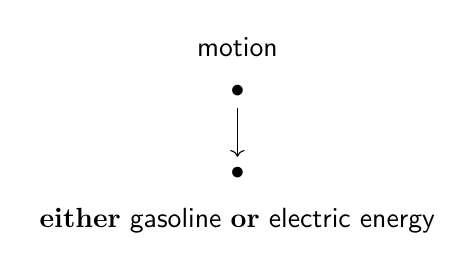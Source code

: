     \begin{tikzcd}
    \mathsf{motion}\\[-15pt]
    \bullet \arrow{d}\\
    \bullet \\[-15pt]
    \textbf{either}\ \mathsf{gasoline}\ \textbf{or}\ \mathsf{electric} \ \mathsf{energy}
    \end{tikzcd}